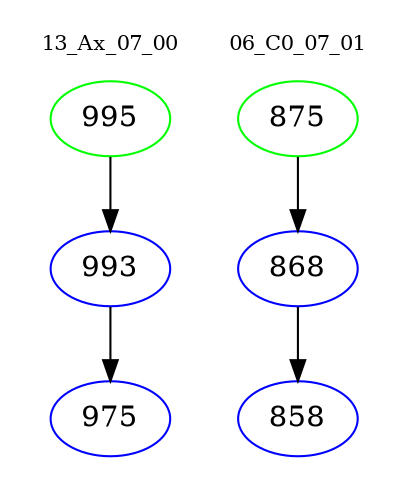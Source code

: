 digraph{
subgraph cluster_0 {
color = white
label = "13_Ax_07_00";
fontsize=10;
T0_995 [label="995", color="green"]
T0_995 -> T0_993 [color="black"]
T0_993 [label="993", color="blue"]
T0_993 -> T0_975 [color="black"]
T0_975 [label="975", color="blue"]
}
subgraph cluster_1 {
color = white
label = "06_C0_07_01";
fontsize=10;
T1_875 [label="875", color="green"]
T1_875 -> T1_868 [color="black"]
T1_868 [label="868", color="blue"]
T1_868 -> T1_858 [color="black"]
T1_858 [label="858", color="blue"]
}
}
